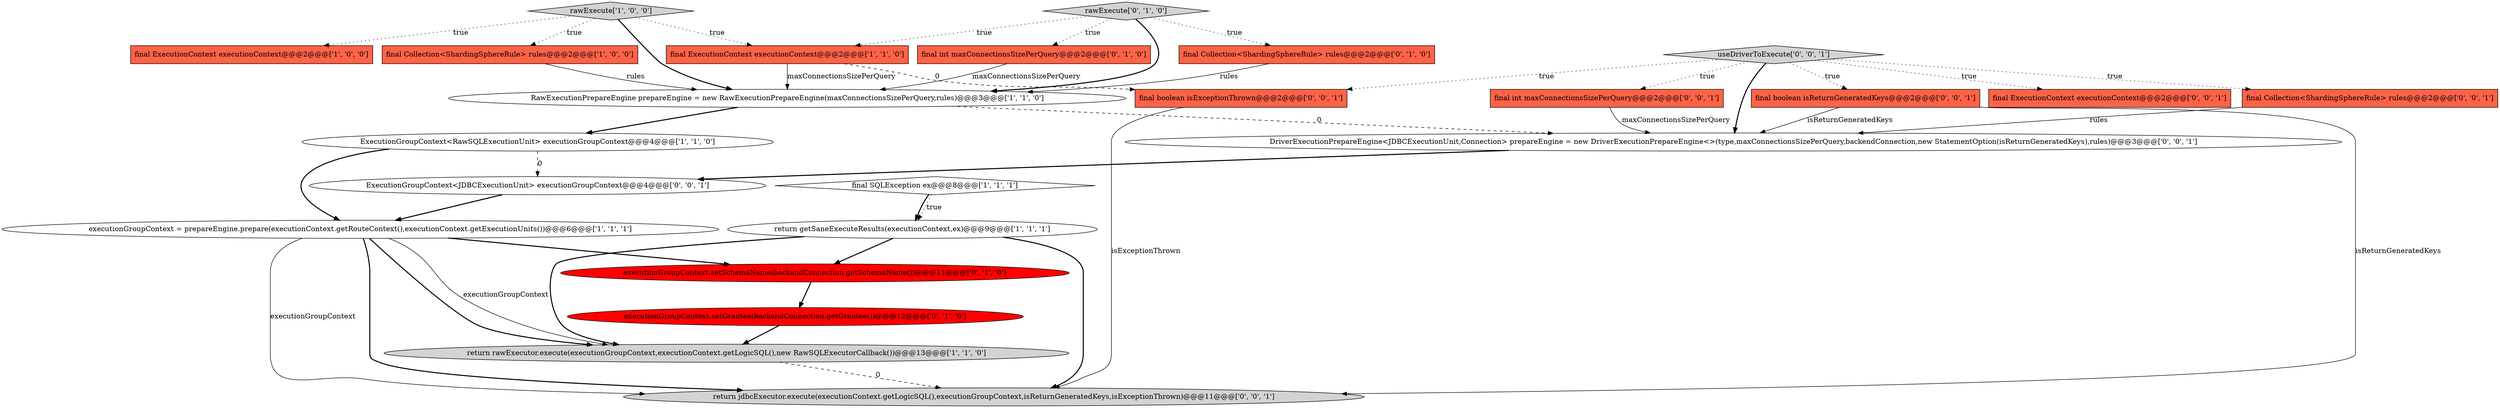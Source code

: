 digraph {
0 [style = filled, label = "final SQLException ex@@@8@@@['1', '1', '1']", fillcolor = white, shape = diamond image = "AAA0AAABBB1BBB"];
7 [style = filled, label = "return rawExecutor.execute(executionGroupContext,executionContext.getLogicSQL(),new RawSQLExecutorCallback())@@@13@@@['1', '1', '0']", fillcolor = lightgray, shape = ellipse image = "AAA0AAABBB1BBB"];
1 [style = filled, label = "final Collection<ShardingSphereRule> rules@@@2@@@['1', '0', '0']", fillcolor = tomato, shape = box image = "AAA0AAABBB1BBB"];
5 [style = filled, label = "rawExecute['1', '0', '0']", fillcolor = lightgray, shape = diamond image = "AAA0AAABBB1BBB"];
11 [style = filled, label = "final int maxConnectionsSizePerQuery@@@2@@@['0', '1', '0']", fillcolor = tomato, shape = box image = "AAA0AAABBB2BBB"];
18 [style = filled, label = "return jdbcExecutor.execute(executionContext.getLogicSQL(),executionGroupContext,isReturnGeneratedKeys,isExceptionThrown)@@@11@@@['0', '0', '1']", fillcolor = lightgray, shape = ellipse image = "AAA0AAABBB3BBB"];
16 [style = filled, label = "final int maxConnectionsSizePerQuery@@@2@@@['0', '0', '1']", fillcolor = tomato, shape = box image = "AAA0AAABBB3BBB"];
8 [style = filled, label = "final ExecutionContext executionContext@@@2@@@['1', '1', '0']", fillcolor = tomato, shape = box image = "AAA0AAABBB1BBB"];
14 [style = filled, label = "executionGroupContext.setGrantee(backendConnection.getGrantee())@@@12@@@['0', '1', '0']", fillcolor = red, shape = ellipse image = "AAA1AAABBB2BBB"];
19 [style = filled, label = "DriverExecutionPrepareEngine<JDBCExecutionUnit,Connection> prepareEngine = new DriverExecutionPrepareEngine<>(type,maxConnectionsSizePerQuery,backendConnection,new StatementOption(isReturnGeneratedKeys),rules)@@@3@@@['0', '0', '1']", fillcolor = white, shape = ellipse image = "AAA0AAABBB3BBB"];
6 [style = filled, label = "return getSaneExecuteResults(executionContext,ex)@@@9@@@['1', '1', '1']", fillcolor = white, shape = ellipse image = "AAA0AAABBB1BBB"];
15 [style = filled, label = "final ExecutionContext executionContext@@@2@@@['0', '0', '1']", fillcolor = tomato, shape = box image = "AAA0AAABBB3BBB"];
17 [style = filled, label = "final Collection<ShardingSphereRule> rules@@@2@@@['0', '0', '1']", fillcolor = tomato, shape = box image = "AAA0AAABBB3BBB"];
9 [style = filled, label = "RawExecutionPrepareEngine prepareEngine = new RawExecutionPrepareEngine(maxConnectionsSizePerQuery,rules)@@@3@@@['1', '1', '0']", fillcolor = white, shape = ellipse image = "AAA0AAABBB1BBB"];
3 [style = filled, label = "ExecutionGroupContext<RawSQLExecutionUnit> executionGroupContext@@@4@@@['1', '1', '0']", fillcolor = white, shape = ellipse image = "AAA0AAABBB1BBB"];
13 [style = filled, label = "rawExecute['0', '1', '0']", fillcolor = lightgray, shape = diamond image = "AAA0AAABBB2BBB"];
20 [style = filled, label = "final boolean isReturnGeneratedKeys@@@2@@@['0', '0', '1']", fillcolor = tomato, shape = box image = "AAA0AAABBB3BBB"];
21 [style = filled, label = "useDriverToExecute['0', '0', '1']", fillcolor = lightgray, shape = diamond image = "AAA0AAABBB3BBB"];
22 [style = filled, label = "final boolean isExceptionThrown@@@2@@@['0', '0', '1']", fillcolor = tomato, shape = box image = "AAA0AAABBB3BBB"];
2 [style = filled, label = "final ExecutionContext executionContext@@@2@@@['1', '0', '0']", fillcolor = tomato, shape = box image = "AAA0AAABBB1BBB"];
12 [style = filled, label = "executionGroupContext.setSchemaName(backendConnection.getSchemaName())@@@11@@@['0', '1', '0']", fillcolor = red, shape = ellipse image = "AAA1AAABBB2BBB"];
23 [style = filled, label = "ExecutionGroupContext<JDBCExecutionUnit> executionGroupContext@@@4@@@['0', '0', '1']", fillcolor = white, shape = ellipse image = "AAA0AAABBB3BBB"];
4 [style = filled, label = "executionGroupContext = prepareEngine.prepare(executionContext.getRouteContext(),executionContext.getExecutionUnits())@@@6@@@['1', '1', '1']", fillcolor = white, shape = ellipse image = "AAA0AAABBB1BBB"];
10 [style = filled, label = "final Collection<ShardingSphereRule> rules@@@2@@@['0', '1', '0']", fillcolor = tomato, shape = box image = "AAA0AAABBB2BBB"];
1->9 [style = solid, label="rules"];
20->19 [style = solid, label="isReturnGeneratedKeys"];
4->18 [style = solid, label="executionGroupContext"];
21->20 [style = dotted, label="true"];
7->18 [style = dashed, label="0"];
5->9 [style = bold, label=""];
21->19 [style = bold, label=""];
21->15 [style = dotted, label="true"];
0->6 [style = bold, label=""];
6->18 [style = bold, label=""];
16->19 [style = solid, label="maxConnectionsSizePerQuery"];
5->1 [style = dotted, label="true"];
4->7 [style = solid, label="executionGroupContext"];
17->19 [style = solid, label="rules"];
23->4 [style = bold, label=""];
21->22 [style = dotted, label="true"];
11->9 [style = solid, label="maxConnectionsSizePerQuery"];
4->18 [style = bold, label=""];
21->17 [style = dotted, label="true"];
0->6 [style = dotted, label="true"];
13->10 [style = dotted, label="true"];
3->4 [style = bold, label=""];
4->7 [style = bold, label=""];
14->7 [style = bold, label=""];
9->19 [style = dashed, label="0"];
3->23 [style = dashed, label="0"];
8->22 [style = dashed, label="0"];
10->9 [style = solid, label="rules"];
13->8 [style = dotted, label="true"];
19->23 [style = bold, label=""];
12->14 [style = bold, label=""];
4->12 [style = bold, label=""];
9->3 [style = bold, label=""];
13->11 [style = dotted, label="true"];
13->9 [style = bold, label=""];
21->16 [style = dotted, label="true"];
5->8 [style = dotted, label="true"];
6->7 [style = bold, label=""];
22->18 [style = solid, label="isExceptionThrown"];
20->18 [style = solid, label="isReturnGeneratedKeys"];
8->9 [style = solid, label="maxConnectionsSizePerQuery"];
5->2 [style = dotted, label="true"];
6->12 [style = bold, label=""];
}
